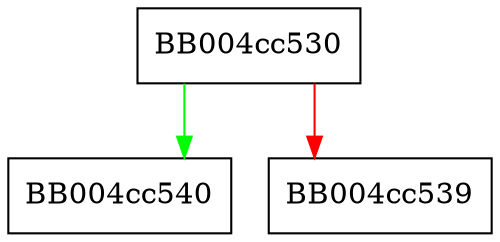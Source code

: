 digraph tls1_cipher {
  node [shape="box"];
  graph [splines=ortho];
  BB004cc530 -> BB004cc540 [color="green"];
  BB004cc530 -> BB004cc539 [color="red"];
}